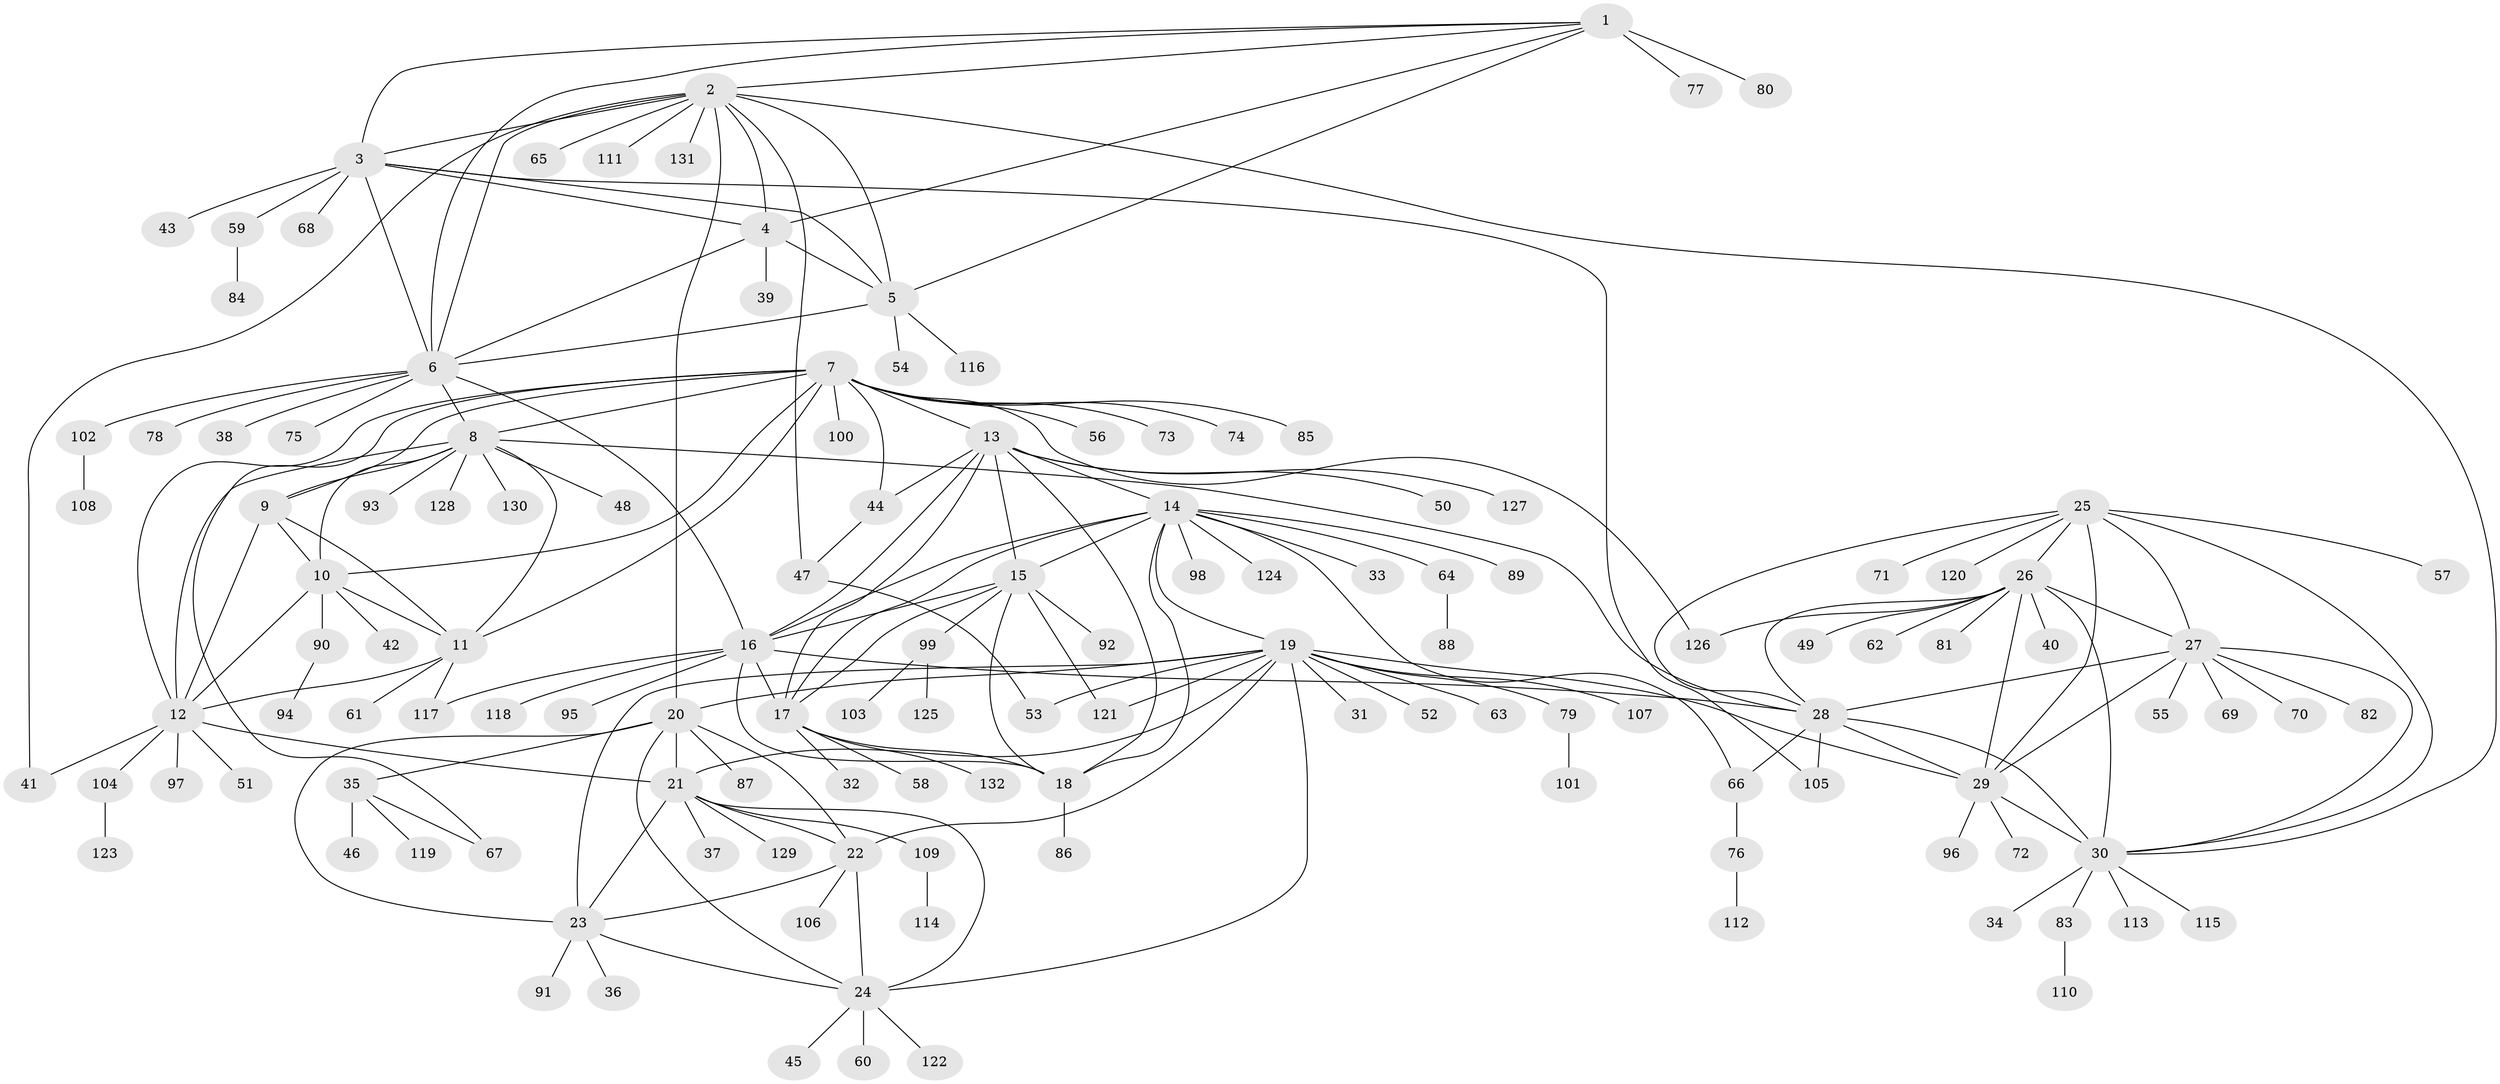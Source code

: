// coarse degree distribution, {3: 0.05, 7: 0.0875, 1: 0.5875, 10: 0.0125, 5: 0.025, 6: 0.0875, 11: 0.025, 2: 0.075, 14: 0.0125, 4: 0.0125, 8: 0.025}
// Generated by graph-tools (version 1.1) at 2025/37/03/04/25 23:37:33]
// undirected, 132 vertices, 197 edges
graph export_dot {
  node [color=gray90,style=filled];
  1;
  2;
  3;
  4;
  5;
  6;
  7;
  8;
  9;
  10;
  11;
  12;
  13;
  14;
  15;
  16;
  17;
  18;
  19;
  20;
  21;
  22;
  23;
  24;
  25;
  26;
  27;
  28;
  29;
  30;
  31;
  32;
  33;
  34;
  35;
  36;
  37;
  38;
  39;
  40;
  41;
  42;
  43;
  44;
  45;
  46;
  47;
  48;
  49;
  50;
  51;
  52;
  53;
  54;
  55;
  56;
  57;
  58;
  59;
  60;
  61;
  62;
  63;
  64;
  65;
  66;
  67;
  68;
  69;
  70;
  71;
  72;
  73;
  74;
  75;
  76;
  77;
  78;
  79;
  80;
  81;
  82;
  83;
  84;
  85;
  86;
  87;
  88;
  89;
  90;
  91;
  92;
  93;
  94;
  95;
  96;
  97;
  98;
  99;
  100;
  101;
  102;
  103;
  104;
  105;
  106;
  107;
  108;
  109;
  110;
  111;
  112;
  113;
  114;
  115;
  116;
  117;
  118;
  119;
  120;
  121;
  122;
  123;
  124;
  125;
  126;
  127;
  128;
  129;
  130;
  131;
  132;
  1 -- 2;
  1 -- 3;
  1 -- 4;
  1 -- 5;
  1 -- 6;
  1 -- 77;
  1 -- 80;
  2 -- 3;
  2 -- 4;
  2 -- 5;
  2 -- 6;
  2 -- 20;
  2 -- 30;
  2 -- 41;
  2 -- 47;
  2 -- 65;
  2 -- 111;
  2 -- 131;
  3 -- 4;
  3 -- 5;
  3 -- 6;
  3 -- 43;
  3 -- 59;
  3 -- 68;
  3 -- 105;
  4 -- 5;
  4 -- 6;
  4 -- 39;
  5 -- 6;
  5 -- 54;
  5 -- 116;
  6 -- 8;
  6 -- 16;
  6 -- 38;
  6 -- 75;
  6 -- 78;
  6 -- 102;
  7 -- 8;
  7 -- 9;
  7 -- 10;
  7 -- 11;
  7 -- 12;
  7 -- 13;
  7 -- 44;
  7 -- 56;
  7 -- 67;
  7 -- 73;
  7 -- 74;
  7 -- 85;
  7 -- 100;
  7 -- 126;
  8 -- 9;
  8 -- 10;
  8 -- 11;
  8 -- 12;
  8 -- 28;
  8 -- 48;
  8 -- 93;
  8 -- 128;
  8 -- 130;
  9 -- 10;
  9 -- 11;
  9 -- 12;
  10 -- 11;
  10 -- 12;
  10 -- 42;
  10 -- 90;
  11 -- 12;
  11 -- 61;
  11 -- 117;
  12 -- 21;
  12 -- 41;
  12 -- 51;
  12 -- 97;
  12 -- 104;
  13 -- 14;
  13 -- 15;
  13 -- 16;
  13 -- 17;
  13 -- 18;
  13 -- 44;
  13 -- 50;
  13 -- 127;
  14 -- 15;
  14 -- 16;
  14 -- 17;
  14 -- 18;
  14 -- 19;
  14 -- 33;
  14 -- 64;
  14 -- 66;
  14 -- 89;
  14 -- 98;
  14 -- 124;
  15 -- 16;
  15 -- 17;
  15 -- 18;
  15 -- 92;
  15 -- 99;
  15 -- 121;
  16 -- 17;
  16 -- 18;
  16 -- 28;
  16 -- 95;
  16 -- 117;
  16 -- 118;
  17 -- 18;
  17 -- 32;
  17 -- 58;
  17 -- 132;
  18 -- 86;
  19 -- 20;
  19 -- 21;
  19 -- 22;
  19 -- 23;
  19 -- 24;
  19 -- 29;
  19 -- 31;
  19 -- 52;
  19 -- 53;
  19 -- 63;
  19 -- 79;
  19 -- 107;
  19 -- 121;
  20 -- 21;
  20 -- 22;
  20 -- 23;
  20 -- 24;
  20 -- 35;
  20 -- 87;
  21 -- 22;
  21 -- 23;
  21 -- 24;
  21 -- 37;
  21 -- 109;
  21 -- 129;
  22 -- 23;
  22 -- 24;
  22 -- 106;
  23 -- 24;
  23 -- 36;
  23 -- 91;
  24 -- 45;
  24 -- 60;
  24 -- 122;
  25 -- 26;
  25 -- 27;
  25 -- 28;
  25 -- 29;
  25 -- 30;
  25 -- 57;
  25 -- 71;
  25 -- 120;
  26 -- 27;
  26 -- 28;
  26 -- 29;
  26 -- 30;
  26 -- 40;
  26 -- 49;
  26 -- 62;
  26 -- 81;
  26 -- 126;
  27 -- 28;
  27 -- 29;
  27 -- 30;
  27 -- 55;
  27 -- 69;
  27 -- 70;
  27 -- 82;
  28 -- 29;
  28 -- 30;
  28 -- 66;
  28 -- 105;
  29 -- 30;
  29 -- 72;
  29 -- 96;
  30 -- 34;
  30 -- 83;
  30 -- 113;
  30 -- 115;
  35 -- 46;
  35 -- 67;
  35 -- 119;
  44 -- 47;
  47 -- 53;
  59 -- 84;
  64 -- 88;
  66 -- 76;
  76 -- 112;
  79 -- 101;
  83 -- 110;
  90 -- 94;
  99 -- 103;
  99 -- 125;
  102 -- 108;
  104 -- 123;
  109 -- 114;
}
